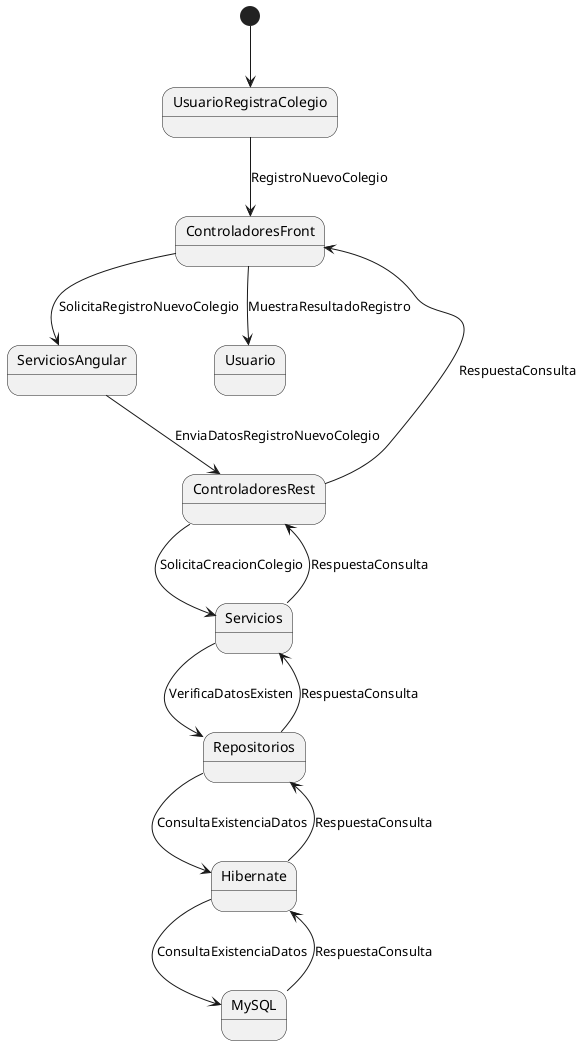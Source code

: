 @startuml

[*] --> UsuarioRegistraColegio

UsuarioRegistraColegio --> ControladoresFront : RegistroNuevoColegio
ControladoresFront --> ServiciosAngular : SolicitaRegistroNuevoColegio
ServiciosAngular --> ControladoresRest : EnviaDatosRegistroNuevoColegio
ControladoresRest --> Servicios : SolicitaCreacionColegio
Servicios --> Repositorios : VerificaDatosExisten
Repositorios --> Hibernate : ConsultaExistenciaDatos
Hibernate --> MySQL : ConsultaExistenciaDatos
MySQL --> Hibernate : RespuestaConsulta
Hibernate --> Repositorios : RespuestaConsulta
Repositorios --> Servicios : RespuestaConsulta
Servicios --> ControladoresRest : RespuestaConsulta
ControladoresRest --> ControladoresFront : RespuestaConsulta
ControladoresFront --> Usuario : MuestraResultadoRegistro

@enduml
